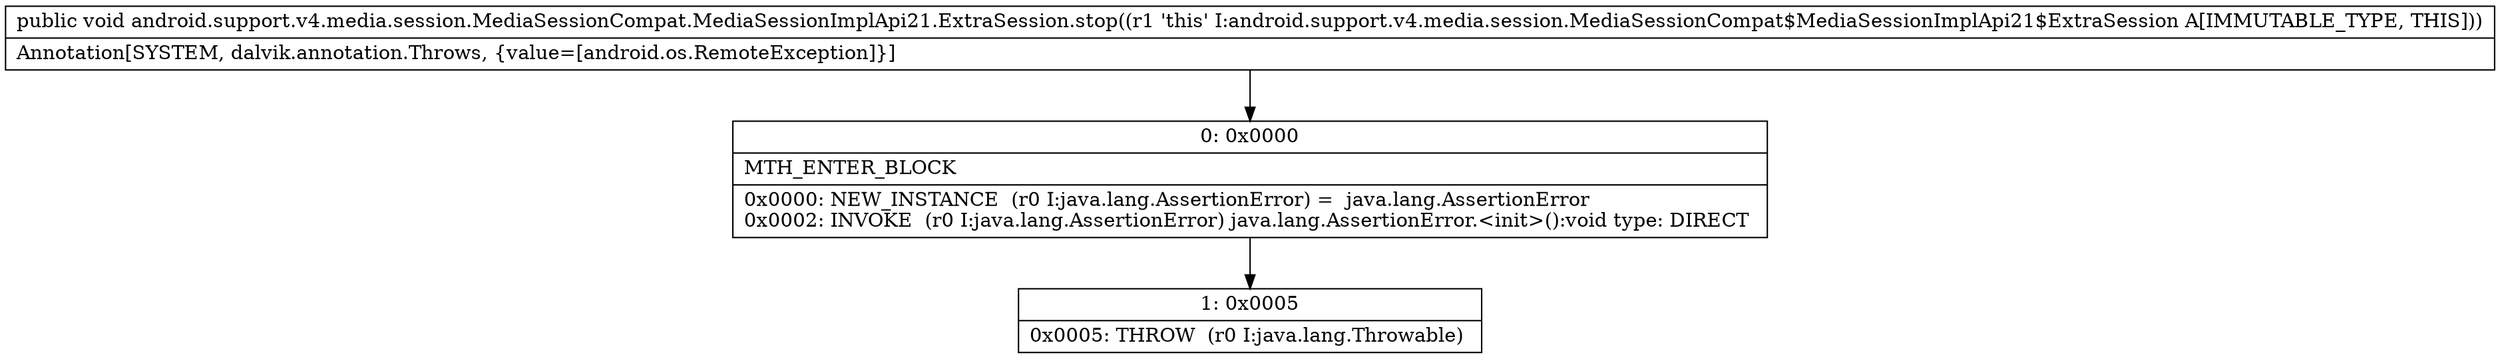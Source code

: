 digraph "CFG forandroid.support.v4.media.session.MediaSessionCompat.MediaSessionImplApi21.ExtraSession.stop()V" {
Node_0 [shape=record,label="{0\:\ 0x0000|MTH_ENTER_BLOCK\l|0x0000: NEW_INSTANCE  (r0 I:java.lang.AssertionError) =  java.lang.AssertionError \l0x0002: INVOKE  (r0 I:java.lang.AssertionError) java.lang.AssertionError.\<init\>():void type: DIRECT \l}"];
Node_1 [shape=record,label="{1\:\ 0x0005|0x0005: THROW  (r0 I:java.lang.Throwable) \l}"];
MethodNode[shape=record,label="{public void android.support.v4.media.session.MediaSessionCompat.MediaSessionImplApi21.ExtraSession.stop((r1 'this' I:android.support.v4.media.session.MediaSessionCompat$MediaSessionImplApi21$ExtraSession A[IMMUTABLE_TYPE, THIS]))  | Annotation[SYSTEM, dalvik.annotation.Throws, \{value=[android.os.RemoteException]\}]\l}"];
MethodNode -> Node_0;
Node_0 -> Node_1;
}

